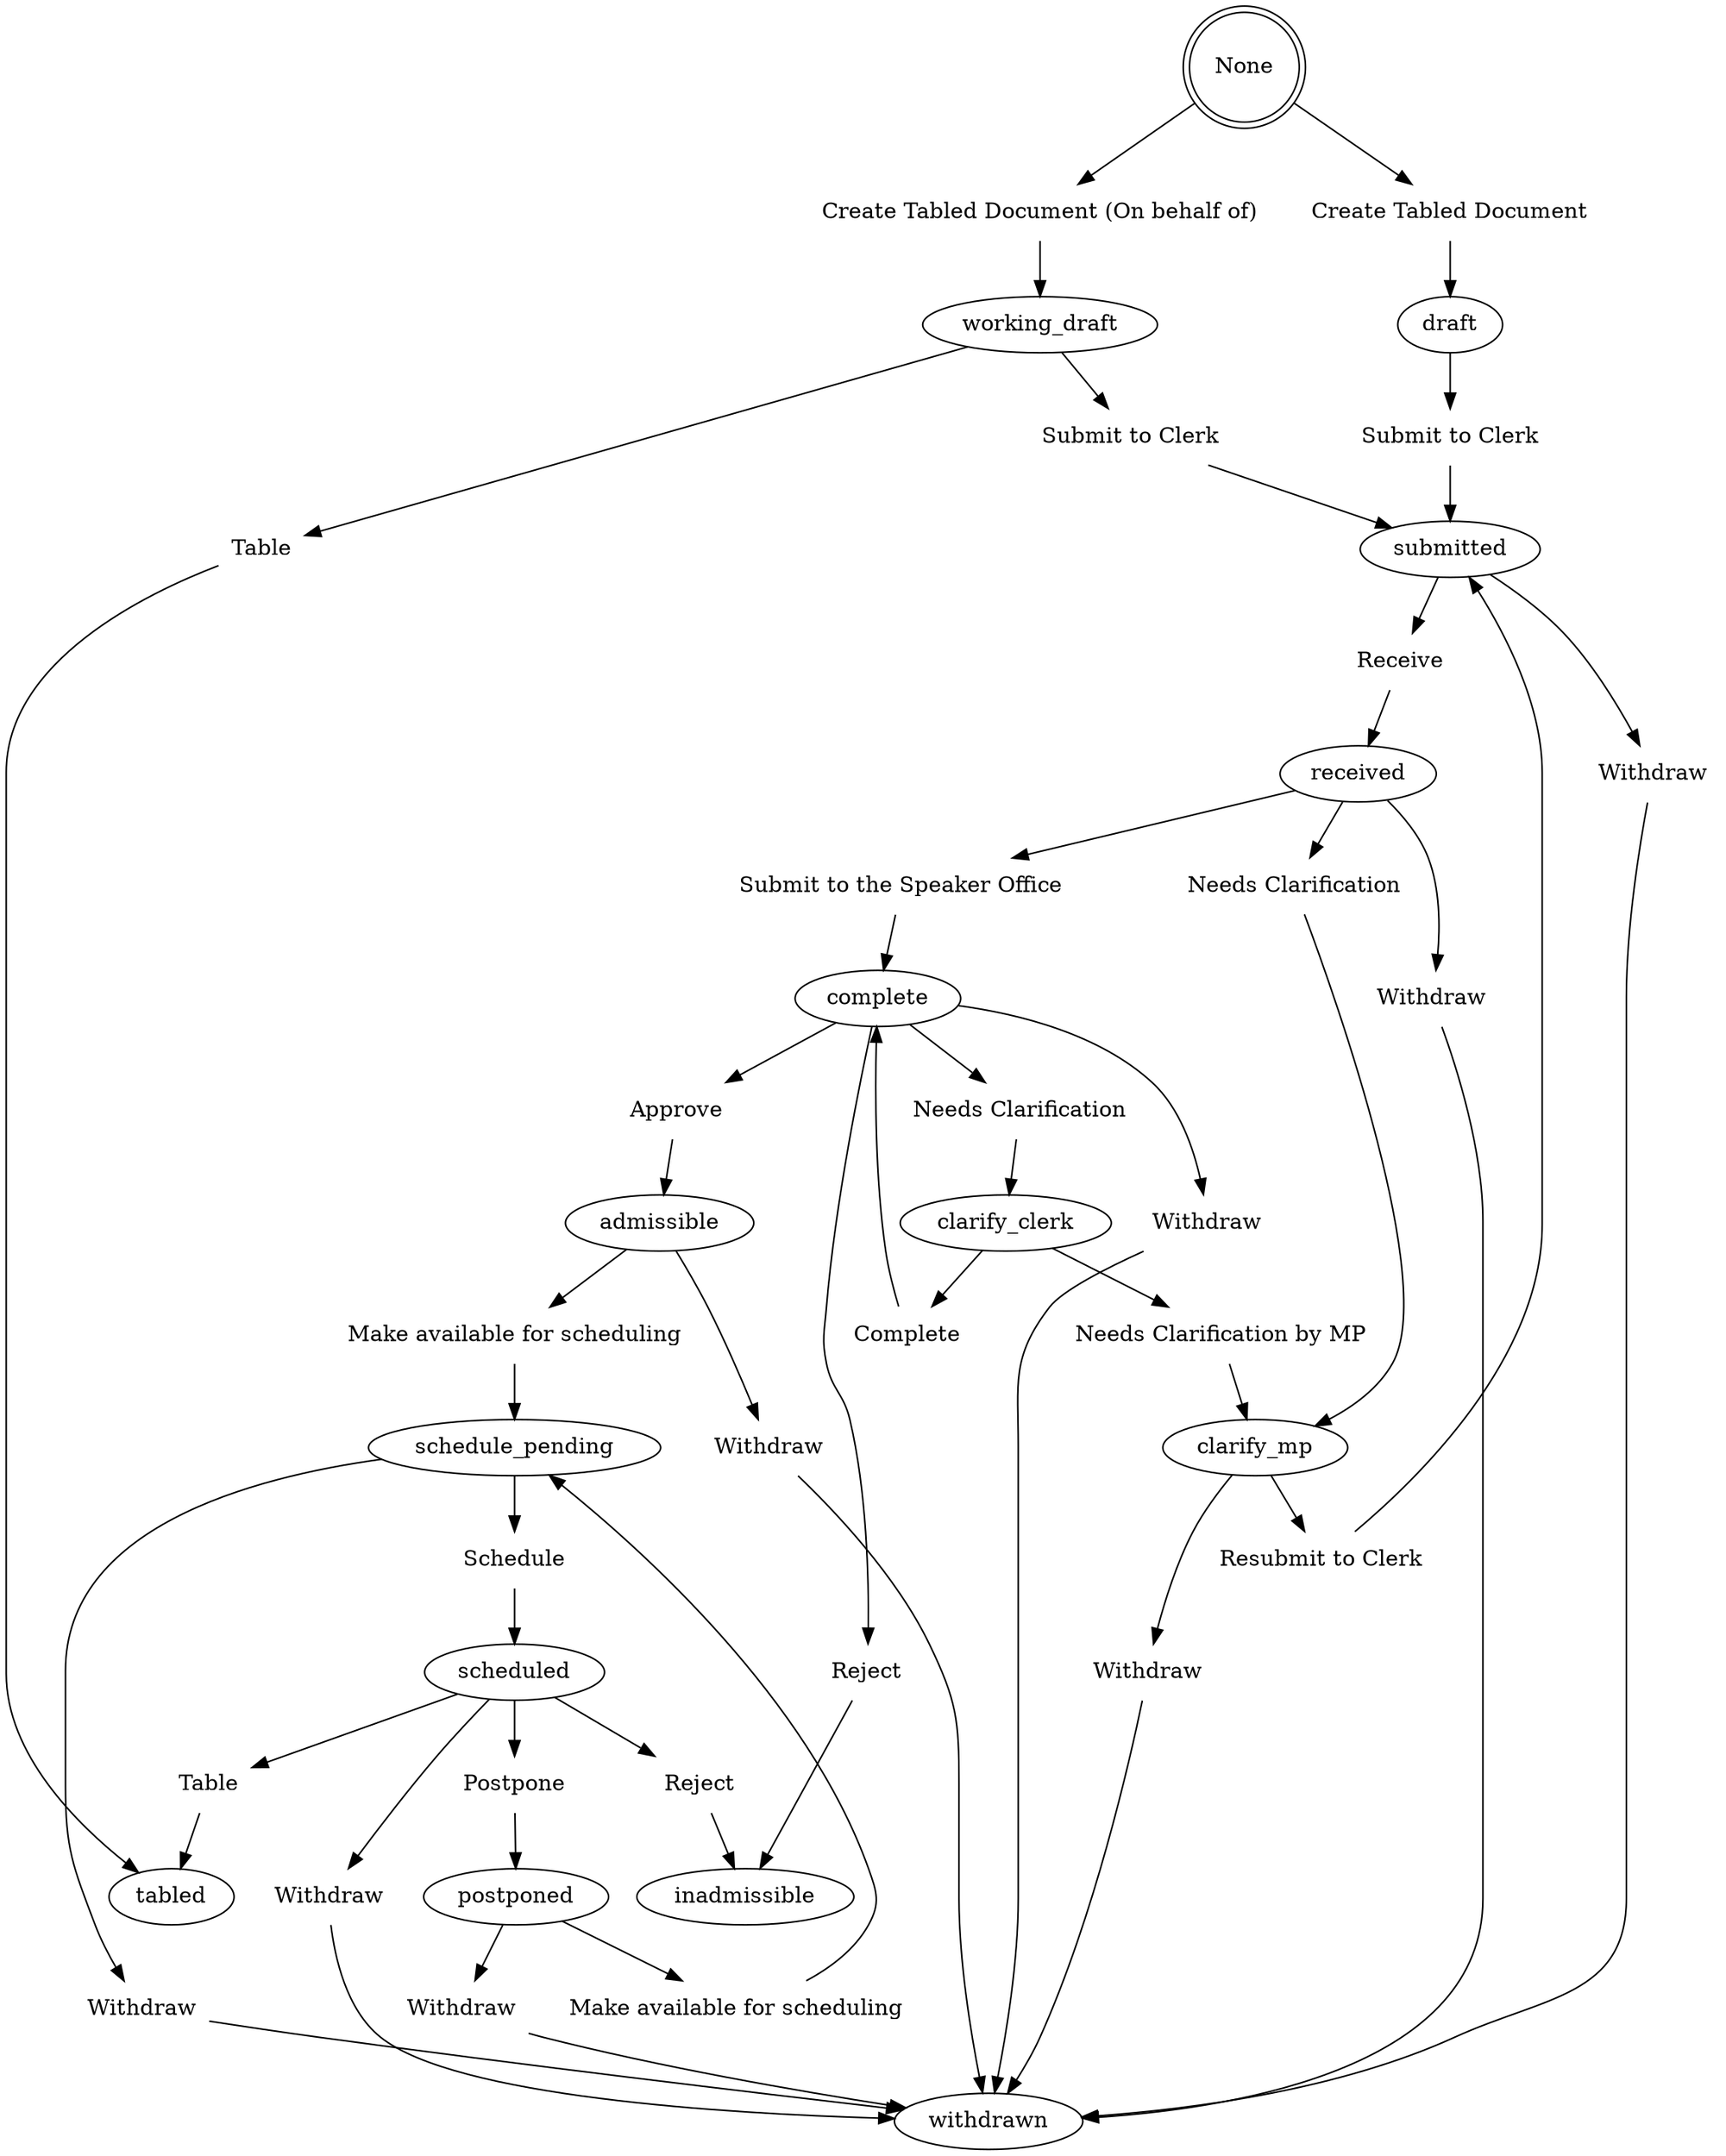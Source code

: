digraph g {
None [shape=doublecircle]
t1 [shape=none, label="Create Tabled Document"]
"None" -> t1 -> "draft"
t2 [shape=none, label="Create Tabled Document (On behalf of)"]
"None" -> t2 -> "working_draft"
t3 [shape=none, label="Submit to Clerk"]
"working_draft" -> t3 -> "submitted"
t4 [shape=none, label="Table"]
"working_draft" -> t4 -> "tabled"
t5 [shape=none, label="Withdraw"]
"submitted" -> t5 -> "withdrawn"
t6 [shape=none, label="Receive"]
"submitted" -> t6 -> "received"
t7 [shape=none, label="Submit to the Speaker Office"]
"received" -> t7 -> "complete"
t8 [shape=none, label="Needs Clarification"]
"received" -> t8 -> "clarify_mp"
t9 [shape=none, label="Withdraw"]
"received" -> t9 -> "withdrawn"
t10 [shape=none, label="Resubmit to Clerk"]
"clarify_mp" -> t10 -> "submitted"
t11 [shape=none, label="Withdraw"]
"clarify_mp" -> t11 -> "withdrawn"
t12 [shape=none, label="Needs Clarification"]
"complete" -> t12 -> "clarify_clerk"
t13 [shape=none, label="Reject"]
"complete" -> t13 -> "inadmissible"
t14 [shape=none, label="Approve"]
"complete" -> t14 -> "admissible"
t15 [shape=none, label="Withdraw"]
"complete" -> t15 -> "withdrawn"
t16 [shape=none, label="Make available for scheduling"]
"admissible" -> t16 -> "schedule_pending"
t17 [shape=none, label="Withdraw"]
"admissible" -> t17 -> "withdrawn"
t18 [shape=none, label="Withdraw"]
"schedule_pending" -> t18 -> "withdrawn"
t19 [shape=none, label="Schedule"]
"schedule_pending" -> t19 -> "scheduled"
t20 [shape=none, label="Table"]
"scheduled" -> t20 -> "tabled"
t21 [shape=none, label="Postpone"]
"scheduled" -> t21 -> "postponed"
t22 [shape=none, label="Reject"]
"scheduled" -> t22 -> "inadmissible"
t23 [shape=none, label="Withdraw"]
"scheduled" -> t23 -> "withdrawn"
t24 [shape=none, label="Make available for scheduling"]
"postponed" -> t24 -> "schedule_pending"
t25 [shape=none, label="Withdraw"]
"postponed" -> t25 -> "withdrawn"
t26 [shape=none, label="Needs Clarification by MP"]
"clarify_clerk" -> t26 -> "clarify_mp"
t27 [shape=none, label="Complete"]
"clarify_clerk" -> t27 -> "complete"
t28 [shape=none, label="Submit to Clerk"]
"draft" -> t28 -> "submitted"
}